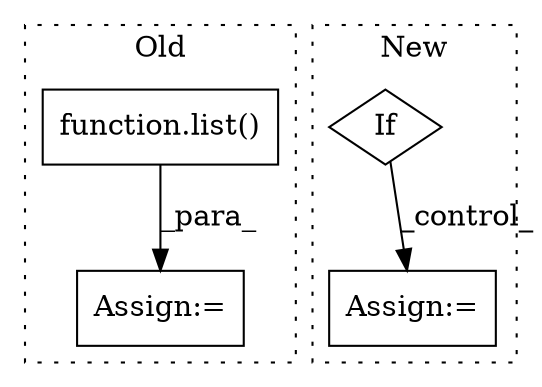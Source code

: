 digraph G {
subgraph cluster0 {
1 [label="function.list()" a="75" s="1969,1985" l="5,1" shape="box"];
3 [label="Assign:=" a="68" s="1943" l="3" shape="box"];
label = "Old";
style="dotted";
}
subgraph cluster1 {
2 [label="If" a="96" s="1399,1421" l="3,14" shape="diamond"];
4 [label="Assign:=" a="68" s="1446" l="4" shape="box"];
label = "New";
style="dotted";
}
1 -> 3 [label="_para_"];
2 -> 4 [label="_control_"];
}